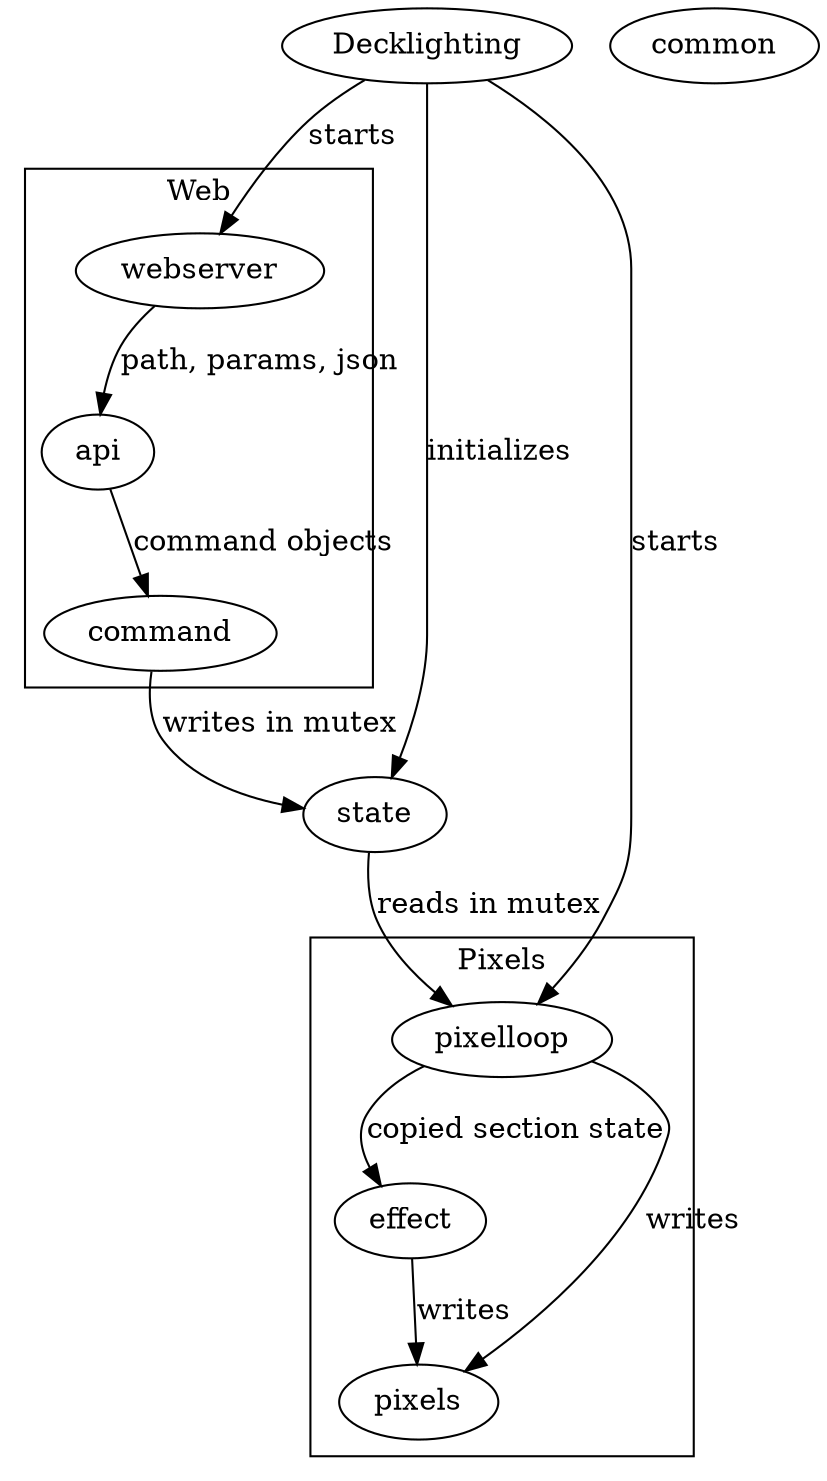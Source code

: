 digraph {

Decklighting;
common;
state;

subgraph  cluster_pix {
label = "Pixels"
pixelloop;
effect;
pixels;
}

subgraph  cluster_web {
label = "Web"
webserver;
api;
command;
}

Decklighting -> pixelloop [label="starts"];
Decklighting -> webserver [label="starts"];
Decklighting -> state [label="initializes"];


state -> pixelloop [label="reads in mutex"];
pixelloop -> effect [label="copied section state"];
pixelloop -> pixels [label="writes"];
effect -> pixels [label="writes"];

webserver -> api [label="path, params, json"];
api -> command [label="command objects"];
command -> state [label="writes in mutex"];

}
